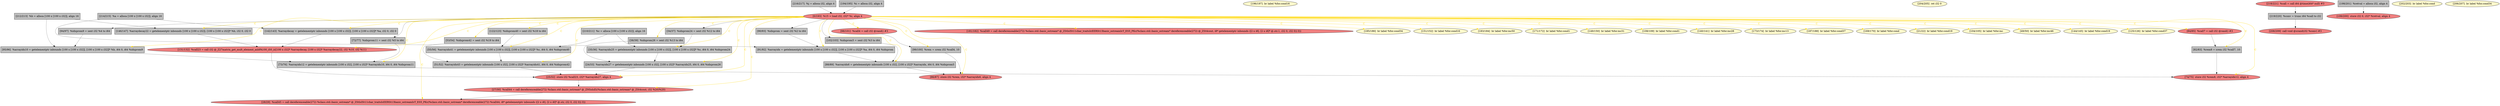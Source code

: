 
digraph G {


node624 [fillcolor=lemonchiffon,label="[125/126]  br label %for.cond37",shape=ellipse,style=filled ]
node619 [fillcolor=lemonchiffon,label="[196/197]  br label %for.cond16",shape=ellipse,style=filled ]
node617 [fillcolor=lemonchiffon,label="[204/205]  ret i32 0",shape=ellipse,style=filled ]
node614 [fillcolor=grey,label="[95/96]  %arrayidx10 = getelementptr inbounds [100 x [100 x i32]], [100 x [100 x i32]]* %b, i64 0, i64 %idxprom9",shape=rectangle,style=filled ]
node613 [fillcolor=grey,label="[210/211]  %c = alloca [100 x [100 x i32]], align 16",shape=rectangle,style=filled ]
node623 [fillcolor=grey,label="[90/93]  %idxprom = sext i32 %2 to i64",shape=rectangle,style=filled ]
node612 [fillcolor=lightcoral,label="[25/32]  store i32 %call23, i32* %arrayidx27, align 4",shape=ellipse,style=filled ]
node608 [fillcolor=grey,label="[91/92]  %arrayidx = getelementptr inbounds [100 x [100 x i32]], [100 x [100 x i32]]* %a, i64 0, i64 %idxprom",shape=rectangle,style=filled ]
node607 [fillcolor=grey,label="[219/220]  %conv = trunc i64 %call to i32",shape=rectangle,style=filled ]
node606 [fillcolor=lightcoral,label="[208/209]  call void @srand(i32 %conv) #3",shape=ellipse,style=filled ]
node605 [fillcolor=lightcoral,label="[28/29]  %call45 = call dereferenceable(272) %class.std::basic_ostream* @_ZStlsISt11char_traitsIcEERSt13basic_ostreamIcT_ES5_PKc(%class.std::basic_ostream* dereferenceable(272) %call44, i8* getelementptr inbounds ([2 x i8], [2 x i8]* @.str, i32 0, i32 0)) 0))",shape=ellipse,style=filled ]
node581 [fillcolor=lightcoral,label="[181/182]  %call49 = call dereferenceable(272) %class.std::basic_ostream* @_ZStlsISt11char_traitsIcEERSt13basic_ostreamIcT_ES5_PKc(%class.std::basic_ostream* dereferenceable(272) @_ZSt4cout, i8* getelementptr inbounds ([2 x i8], [2 x i8]* @.str.1, i32 0, i32 0)) 0))",shape=ellipse,style=filled ]
node591 [fillcolor=grey,label="[34/37]  %idxprom24 = sext i32 %12 to i64",shape=rectangle,style=filled ]
node603 [fillcolor=grey,label="[38/39]  %idxprom26 = sext i32 %13 to i64",shape=rectangle,style=filled ]
node580 [fillcolor=grey,label="[122/123]  %idxprom40 = sext i32 %18 to i64",shape=rectangle,style=filled ]
node579 [fillcolor=lemonchiffon,label="[185/186]  br label %for.cond34",shape=ellipse,style=filled ]
node604 [fillcolor=grey,label="[88/89]  %arrayidx6 = getelementptr inbounds [100 x i32], [100 x i32]* %arrayidx, i64 0, i64 %idxprom5",shape=rectangle,style=filled ]
node586 [fillcolor=lemonchiffon,label="[151/152]  br label %for.cond16",shape=ellipse,style=filled ]
node577 [fillcolor=grey,label="[146/147]  %arraydecay22 = getelementptr inbounds [100 x [100 x i32]], [100 x [100 x i32]]* %b, i32 0, i32 0",shape=rectangle,style=filled ]
node622 [fillcolor=lightcoral,label="[199/200]  store i32 0, i32* %retval, align 4",shape=ellipse,style=filled ]
node610 [fillcolor=lightcoral,label="[84/85]  %call7 = call i32 @rand() #3",shape=ellipse,style=filled ]
node583 [fillcolor=lemonchiffon,label="[183/184]  br label %for.inc50",shape=ellipse,style=filled ]
node597 [fillcolor=lightcoral,label="[74/75]  store i32 %rem8, i32* %arrayidx12, align 4",shape=ellipse,style=filled ]
node576 [fillcolor=lemonchiffon,label="[171/172]  br label %for.cond1",shape=ellipse,style=filled ]
node575 [fillcolor=grey,label="[94/97]  %idxprom9 = sext i32 %4 to i64",shape=rectangle,style=filled ]
node609 [fillcolor=lightcoral,label="[86/87]  store i32 %rem, i32* %arrayidx6, align 4",shape=ellipse,style=filled ]
node596 [fillcolor=grey,label="[198/201]  %retval = alloca i32, align 4",shape=rectangle,style=filled ]
node620 [fillcolor=lemonchiffon,label="[149/150]  br label %for.inc31",shape=ellipse,style=filled ]
node567 [fillcolor=grey,label="[99/100]  %rem = srem i32 %call4, 10",shape=rectangle,style=filled ]
node616 [fillcolor=lemonchiffon,label="[202/203]  br label %for.cond",shape=ellipse,style=filled ]
node584 [fillcolor=lemonchiffon,label="[108/109]  br label %for.cond1",shape=ellipse,style=filled ]
node618 [fillcolor=lemonchiffon,label="[206/207]  br label %for.cond34",shape=ellipse,style=filled ]
node568 [fillcolor=lightcoral,label="[98/101]  %call4 = call i32 @rand() #3",shape=ellipse,style=filled ]
node589 [fillcolor=lightcoral,label="[218/221]  %call = call i64 @time(i64* null) #3",shape=ellipse,style=filled ]
node599 [fillcolor=grey,label="[53/54]  %idxprom42 = sext i32 %19 to i64",shape=rectangle,style=filled ]
node621 [fillcolor=lemonchiffon,label="[140/141]  br label %for.inc28",shape=ellipse,style=filled ]
node578 [fillcolor=lemonchiffon,label="[173/174]  br label %for.inc13",shape=ellipse,style=filled ]
node600 [fillcolor=lemonchiffon,label="[187/188]  br label %for.cond37",shape=ellipse,style=filled ]
node569 [fillcolor=grey,label="[102/103]  %idxprom5 = sext i32 %3 to i64",shape=rectangle,style=filled ]
node571 [fillcolor=lightcoral,label="[131/132]  %call23 = call i32 @_Z27matrix_get_mult_element_axbPA100_iS0_ii([100 x i32]* %arraydecay, [100 x i32]* %arraydecay22, i32 %10, i32 %11)",shape=ellipse,style=filled ]
node587 [fillcolor=lemonchiffon,label="[169/170]  br label %for.cond",shape=ellipse,style=filled ]
node588 [fillcolor=grey,label="[216/217]  %j = alloca i32, align 4",shape=rectangle,style=filled ]
node582 [fillcolor=lemonchiffon,label="[21/22]  br label %for.cond19",shape=ellipse,style=filled ]
node601 [fillcolor=grey,label="[82/83]  %rem8 = srem i32 %call7, 10",shape=rectangle,style=filled ]
node573 [fillcolor=grey,label="[51/52]  %arrayidx43 = getelementptr inbounds [100 x i32], [100 x i32]* %arrayidx41, i64 0, i64 %idxprom42",shape=rectangle,style=filled ]
node615 [fillcolor=grey,label="[194/195]  %i = alloca i32, align 4",shape=rectangle,style=filled ]
node570 [fillcolor=lemonchiffon,label="[104/105]  br label %for.inc",shape=ellipse,style=filled ]
node585 [fillcolor=grey,label="[55/56]  %arrayidx41 = getelementptr inbounds [100 x [100 x i32]], [100 x [100 x i32]]* %c, i64 0, i64 %idxprom40",shape=rectangle,style=filled ]
node598 [fillcolor=grey,label="[212/213]  %b = alloca [100 x [100 x i32]], align 16",shape=rectangle,style=filled ]
node572 [fillcolor=grey,label="[142/143]  %arraydecay = getelementptr inbounds [100 x [100 x i32]], [100 x [100 x i32]]* %a, i32 0, i32 0",shape=rectangle,style=filled ]
node590 [fillcolor=grey,label="[72/77]  %idxprom11 = sext i32 %5 to i64",shape=rectangle,style=filled ]
node594 [fillcolor=lemonchiffon,label="[49/50]  br label %for.inc46",shape=ellipse,style=filled ]
node611 [fillcolor=grey,label="[35/36]  %arrayidx25 = getelementptr inbounds [100 x [100 x i32]], [100 x [100 x i32]]* %c, i64 0, i64 %idxprom24",shape=rectangle,style=filled ]
node592 [fillcolor=grey,label="[24/33]  %arrayidx27 = getelementptr inbounds [100 x i32], [100 x i32]* %arrayidx25, i64 0, i64 %idxprom26",shape=rectangle,style=filled ]
node595 [fillcolor=lightcoral,label="[0/193]  %15 = load i32, i32* %i, align 4",shape=ellipse,style=filled ]
node625 [fillcolor=grey,label="[214/215]  %a = alloca [100 x [100 x i32]], align 16",shape=rectangle,style=filled ]
node574 [fillcolor=lemonchiffon,label="[144/145]  br label %for.cond19",shape=ellipse,style=filled ]
node593 [fillcolor=grey,label="[73/76]  %arrayidx12 = getelementptr inbounds [100 x i32], [100 x i32]* %arrayidx10, i64 0, i64 %idxprom11",shape=rectangle,style=filled ]
node602 [fillcolor=lightcoral,label="[27/30]  %call44 = call dereferenceable(272) %class.std::basic_ostream* @_ZNSolsEi(%class.std::basic_ostream* @_ZSt4cout, i32 %20)%20)",shape=ellipse,style=filled ]

node575->node614 [style=solid,color=black,label="",penwidth=0.5,fontcolor=black ]
node610->node601 [style=solid,color=black,label="",penwidth=0.5,fontcolor=black ]
node595->node611 [style=solid,color=gold,label="C",penwidth=1.0,fontcolor=gold ]
node612->node602 [style=solid,color=black,label="",penwidth=0.5,fontcolor=black ]
node595->node599 [style=solid,color=gold,label="C",penwidth=1.0,fontcolor=gold ]
node595->node624 [style=solid,color=gold,label="C",penwidth=1.0,fontcolor=gold ]
node595->node572 [style=solid,color=gold,label="C",penwidth=1.0,fontcolor=gold ]
node595->node574 [style=solid,color=gold,label="C",penwidth=1.0,fontcolor=gold ]
node611->node592 [style=solid,color=black,label="",penwidth=0.5,fontcolor=black ]
node590->node593 [style=solid,color=black,label="",penwidth=0.5,fontcolor=black ]
node615->node595 [style=solid,color=black,label="",penwidth=0.5,fontcolor=black ]
node595->node571 [style=solid,color=gold,label="C",penwidth=1.0,fontcolor=gold ]
node595->node591 [style=solid,color=black,label="",penwidth=0.5,fontcolor=black ]
node577->node571 [style=solid,color=black,label="",penwidth=0.5,fontcolor=black ]
node595->node586 [style=solid,color=gold,label="C",penwidth=1.0,fontcolor=gold ]
node595->node576 [style=solid,color=gold,label="C",penwidth=1.0,fontcolor=gold ]
node591->node611 [style=solid,color=black,label="",penwidth=0.5,fontcolor=black ]
node595->node612 [style=solid,color=gold,label="C",penwidth=1.0,fontcolor=gold ]
node595->node603 [style=solid,color=gold,label="C",penwidth=1.0,fontcolor=gold ]
node595->node573 [style=solid,color=gold,label="C",penwidth=1.0,fontcolor=gold ]
node595->node608 [style=solid,color=gold,label="C",penwidth=1.0,fontcolor=gold ]
node580->node585 [style=solid,color=black,label="",penwidth=0.5,fontcolor=black ]
node567->node609 [style=solid,color=black,label="",penwidth=0.5,fontcolor=black ]
node599->node573 [style=solid,color=black,label="",penwidth=0.5,fontcolor=black ]
node595->node614 [style=solid,color=gold,label="C",penwidth=1.0,fontcolor=gold ]
node595->node578 [style=solid,color=gold,label="C",penwidth=1.0,fontcolor=gold ]
node614->node593 [style=solid,color=black,label="",penwidth=0.5,fontcolor=black ]
node568->node567 [style=solid,color=black,label="",penwidth=0.5,fontcolor=black ]
node595->node587 [style=solid,color=gold,label="C",penwidth=1.0,fontcolor=gold ]
node595->node600 [style=solid,color=gold,label="C",penwidth=1.0,fontcolor=gold ]
node595->node621 [style=solid,color=gold,label="C",penwidth=1.0,fontcolor=gold ]
node595->node570 [style=solid,color=gold,label="C",penwidth=1.0,fontcolor=gold ]
node595->node605 [style=solid,color=gold,label="C",penwidth=1.0,fontcolor=gold ]
node595->node623 [style=solid,color=black,label="",penwidth=0.5,fontcolor=black ]
node595->node580 [style=solid,color=gold,label="C",penwidth=1.0,fontcolor=gold ]
node595->node602 [style=solid,color=gold,label="C",penwidth=1.0,fontcolor=gold ]
node595->node585 [style=solid,color=gold,label="C",penwidth=1.0,fontcolor=gold ]
node595->node582 [style=solid,color=gold,label="C",penwidth=1.0,fontcolor=gold ]
node595->node593 [style=solid,color=gold,label="C",penwidth=1.0,fontcolor=gold ]
node602->node605 [style=solid,color=black,label="",penwidth=0.5,fontcolor=black ]
node595->node583 [style=solid,color=gold,label="C",penwidth=1.0,fontcolor=gold ]
node595->node579 [style=solid,color=gold,label="C",penwidth=1.0,fontcolor=gold ]
node595->node569 [style=solid,color=black,label="",penwidth=0.5,fontcolor=black ]
node595->node594 [style=solid,color=gold,label="C",penwidth=1.0,fontcolor=gold ]
node623->node608 [style=solid,color=black,label="",penwidth=0.5,fontcolor=black ]
node572->node571 [style=solid,color=black,label="",penwidth=0.5,fontcolor=black ]
node625->node608 [style=solid,color=black,label="",penwidth=0.5,fontcolor=black ]
node569->node604 [style=solid,color=black,label="",penwidth=0.5,fontcolor=black ]
node598->node614 [style=solid,color=black,label="",penwidth=0.5,fontcolor=black ]
node603->node592 [style=solid,color=black,label="",penwidth=0.5,fontcolor=black ]
node595->node577 [style=solid,color=gold,label="C",penwidth=1.0,fontcolor=gold ]
node601->node597 [style=solid,color=black,label="",penwidth=0.5,fontcolor=black ]
node608->node604 [style=solid,color=black,label="",penwidth=0.5,fontcolor=black ]
node571->node612 [style=solid,color=black,label="",penwidth=0.5,fontcolor=black ]
node625->node572 [style=solid,color=black,label="",penwidth=0.5,fontcolor=black ]
node595->node592 [style=solid,color=gold,label="C",penwidth=1.0,fontcolor=gold ]
node595->node590 [style=solid,color=black,label="",penwidth=0.5,fontcolor=black ]
node595->node609 [style=solid,color=gold,label="C",penwidth=1.0,fontcolor=gold ]
node613->node611 [style=solid,color=black,label="",penwidth=0.5,fontcolor=black ]
node595->node610 [style=solid,color=gold,label="C",penwidth=1.0,fontcolor=gold ]
node613->node585 [style=solid,color=black,label="",penwidth=0.5,fontcolor=black ]
node598->node577 [style=solid,color=black,label="",penwidth=0.5,fontcolor=black ]
node589->node607 [style=solid,color=black,label="",penwidth=0.5,fontcolor=black ]
node595->node620 [style=solid,color=gold,label="C",penwidth=1.0,fontcolor=gold ]
node595->node567 [style=solid,color=gold,label="C",penwidth=1.0,fontcolor=gold ]
node595->node604 [style=solid,color=gold,label="C",penwidth=1.0,fontcolor=gold ]
node588->node595 [style=solid,color=black,label="",penwidth=0.5,fontcolor=black ]
node592->node612 [style=solid,color=black,label="",penwidth=0.5,fontcolor=black ]
node595->node568 [style=solid,color=gold,label="C",penwidth=1.0,fontcolor=gold ]
node593->node597 [style=solid,color=black,label="",penwidth=0.5,fontcolor=black ]
node607->node606 [style=solid,color=black,label="",penwidth=0.5,fontcolor=black ]
node595->node601 [style=solid,color=gold,label="C",penwidth=1.0,fontcolor=gold ]
node596->node622 [style=solid,color=black,label="",penwidth=0.5,fontcolor=black ]
node595->node597 [style=solid,color=gold,label="C",penwidth=1.0,fontcolor=gold ]
node595->node575 [style=solid,color=black,label="",penwidth=0.5,fontcolor=black ]
node573->node612 [style=solid,color=black,label="",penwidth=0.5,fontcolor=black ]
node595->node581 [style=solid,color=gold,label="C",penwidth=1.0,fontcolor=gold ]
node595->node584 [style=solid,color=gold,label="C",penwidth=1.0,fontcolor=gold ]
node604->node609 [style=solid,color=black,label="",penwidth=0.5,fontcolor=black ]
node585->node573 [style=solid,color=black,label="",penwidth=0.5,fontcolor=black ]


}

